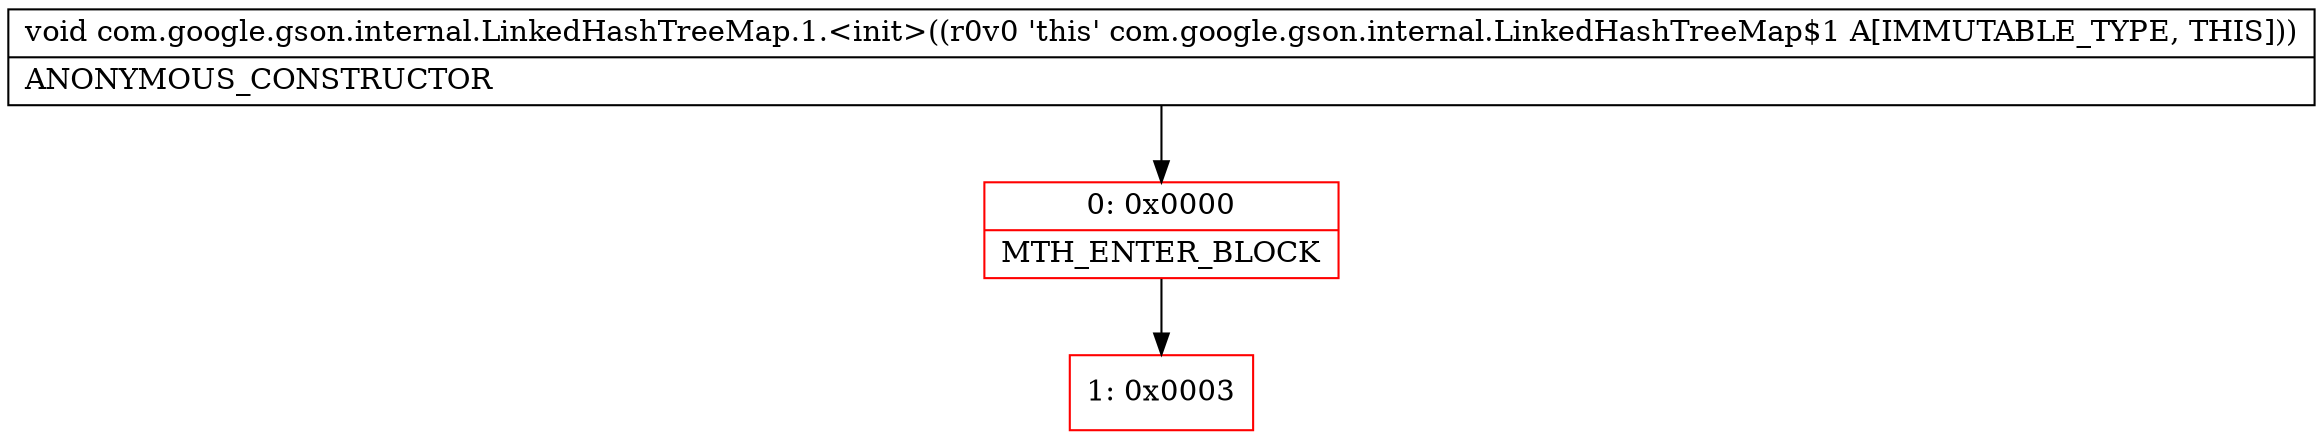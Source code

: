 digraph "CFG forcom.google.gson.internal.LinkedHashTreeMap.1.\<init\>()V" {
subgraph cluster_Region_1545753409 {
label = "R(0)";
node [shape=record,color=blue];
}
Node_0 [shape=record,color=red,label="{0\:\ 0x0000|MTH_ENTER_BLOCK\l}"];
Node_1 [shape=record,color=red,label="{1\:\ 0x0003}"];
MethodNode[shape=record,label="{void com.google.gson.internal.LinkedHashTreeMap.1.\<init\>((r0v0 'this' com.google.gson.internal.LinkedHashTreeMap$1 A[IMMUTABLE_TYPE, THIS]))  | ANONYMOUS_CONSTRUCTOR\l}"];
MethodNode -> Node_0;
Node_0 -> Node_1;
}

